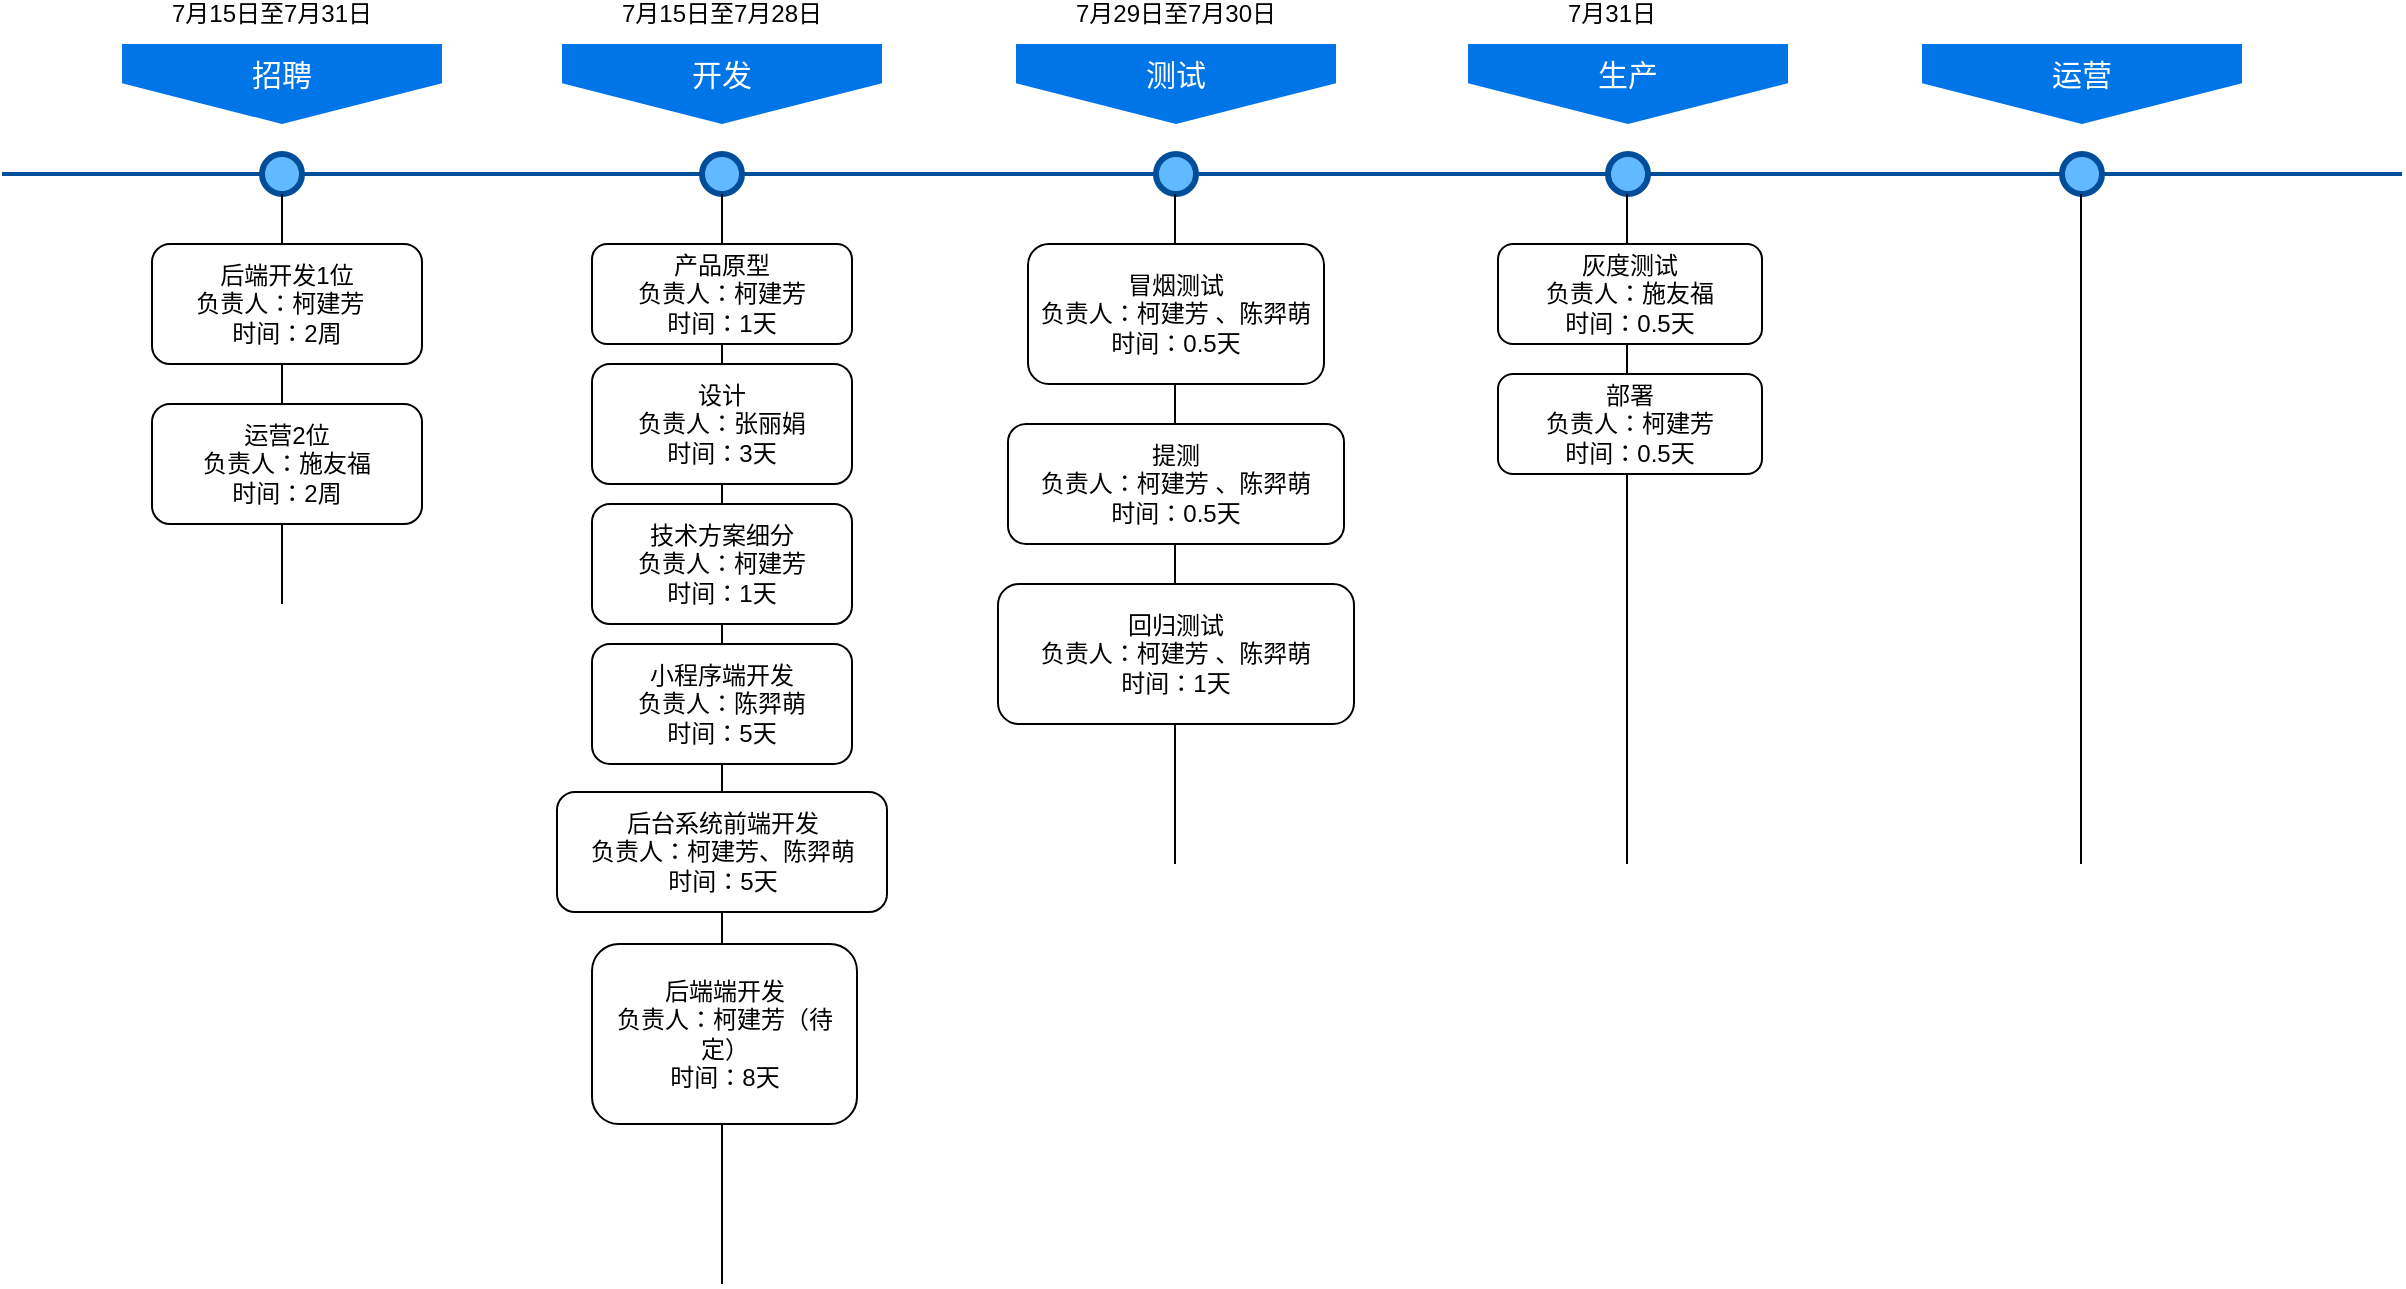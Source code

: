 <mxfile version="14.8.6" type="github">
  <diagram name="Page-1" id="82e54ff1-d628-8f03-85c4-9753963a91cd">
    <mxGraphModel dx="2046" dy="566" grid="1" gridSize="10" guides="1" tooltips="1" connect="1" arrows="1" fold="1" page="1" pageScale="1" pageWidth="1100" pageHeight="850" background="none" math="0" shadow="0">
      <root>
        <mxCell id="0" />
        <mxCell id="1" parent="0" />
        <mxCell id="4ec97bd9e5d20128-1" value="" style="line;strokeWidth=2;html=1;fillColor=none;fontSize=28;fontColor=#004D99;strokeColor=#004D99;" parent="1" vertex="1">
          <mxGeometry x="-160" y="400" width="1200" height="10" as="geometry" />
        </mxCell>
        <mxCell id="4ec97bd9e5d20128-5" value="开发" style="shape=offPageConnector;whiteSpace=wrap;html=1;fillColor=#0075E8;fontSize=15;fontColor=#FFFFFF;size=0.509;verticalAlign=top;strokeColor=none;" parent="1" vertex="1">
          <mxGeometry x="120" y="340" width="160" height="40" as="geometry" />
        </mxCell>
        <mxCell id="4ec97bd9e5d20128-6" value="生产" style="shape=offPageConnector;whiteSpace=wrap;html=1;fillColor=#0075E8;fontSize=15;fontColor=#FFFFFF;size=0.509;verticalAlign=top;strokeColor=none;" parent="1" vertex="1">
          <mxGeometry x="573" y="340" width="160" height="40" as="geometry" />
        </mxCell>
        <mxCell id="4ec97bd9e5d20128-9" value="" style="ellipse;whiteSpace=wrap;html=1;fillColor=#61BAFF;fontSize=28;fontColor=#004D99;strokeWidth=3;strokeColor=#004D99;" parent="1" vertex="1">
          <mxGeometry x="190" y="395" width="20" height="20" as="geometry" />
        </mxCell>
        <mxCell id="4ec97bd9e5d20128-10" value="" style="ellipse;whiteSpace=wrap;html=1;fillColor=#61BAFF;fontSize=28;fontColor=#004D99;strokeWidth=3;strokeColor=#004D99;" parent="1" vertex="1">
          <mxGeometry x="417" y="395" width="20" height="20" as="geometry" />
        </mxCell>
        <mxCell id="4ec97bd9e5d20128-11" value="" style="ellipse;whiteSpace=wrap;html=1;fillColor=#61BAFF;fontSize=28;fontColor=#004D99;strokeWidth=3;strokeColor=#004D99;" parent="1" vertex="1">
          <mxGeometry x="643" y="395" width="20" height="20" as="geometry" />
        </mxCell>
        <mxCell id="4ec97bd9e5d20128-13" value="" style="ellipse;whiteSpace=wrap;html=1;fillColor=#61BAFF;fontSize=28;fontColor=#004D99;strokeWidth=3;strokeColor=#004D99;" parent="1" vertex="1">
          <mxGeometry x="870" y="395" width="20" height="20" as="geometry" />
        </mxCell>
        <mxCell id="QWgCJ-kHNdrtLBkYrEFJ-2" value="" style="endArrow=none;html=1;entryX=0.5;entryY=1;entryDx=0;entryDy=0;" edge="1" parent="1" target="4ec97bd9e5d20128-9">
          <mxGeometry width="50" height="50" relative="1" as="geometry">
            <mxPoint x="200" y="960" as="sourcePoint" />
            <mxPoint x="230" y="430" as="targetPoint" />
          </mxGeometry>
        </mxCell>
        <mxCell id="QWgCJ-kHNdrtLBkYrEFJ-3" value="产品原型&lt;br&gt;负责人：柯建芳&lt;br&gt;时间：1天" style="rounded=1;whiteSpace=wrap;html=1;" vertex="1" parent="1">
          <mxGeometry x="135" y="440" width="130" height="50" as="geometry" />
        </mxCell>
        <mxCell id="QWgCJ-kHNdrtLBkYrEFJ-4" value="测试" style="shape=offPageConnector;whiteSpace=wrap;html=1;fillColor=#0075E8;fontSize=15;fontColor=#FFFFFF;size=0.509;verticalAlign=top;strokeColor=none;" vertex="1" parent="1">
          <mxGeometry x="347" y="340" width="160" height="40" as="geometry" />
        </mxCell>
        <mxCell id="QWgCJ-kHNdrtLBkYrEFJ-5" value="运营" style="shape=offPageConnector;whiteSpace=wrap;html=1;fillColor=#0075E8;fontSize=15;fontColor=#FFFFFF;size=0.509;verticalAlign=top;strokeColor=none;" vertex="1" parent="1">
          <mxGeometry x="800" y="340" width="160" height="40" as="geometry" />
        </mxCell>
        <mxCell id="QWgCJ-kHNdrtLBkYrEFJ-15" value="招聘" style="shape=offPageConnector;whiteSpace=wrap;html=1;fillColor=#0075E8;fontSize=15;fontColor=#FFFFFF;size=0.509;verticalAlign=top;strokeColor=none;" vertex="1" parent="1">
          <mxGeometry x="-100" y="340" width="160" height="40" as="geometry" />
        </mxCell>
        <mxCell id="QWgCJ-kHNdrtLBkYrEFJ-16" value="" style="ellipse;whiteSpace=wrap;html=1;fillColor=#61BAFF;fontSize=28;fontColor=#004D99;strokeWidth=3;strokeColor=#004D99;" vertex="1" parent="1">
          <mxGeometry x="-30" y="395" width="20" height="20" as="geometry" />
        </mxCell>
        <mxCell id="QWgCJ-kHNdrtLBkYrEFJ-17" value="" style="endArrow=none;html=1;entryX=0.5;entryY=1;entryDx=0;entryDy=0;" edge="1" parent="1">
          <mxGeometry width="50" height="50" relative="1" as="geometry">
            <mxPoint x="-20" y="620" as="sourcePoint" />
            <mxPoint x="-20" y="415" as="targetPoint" />
          </mxGeometry>
        </mxCell>
        <mxCell id="QWgCJ-kHNdrtLBkYrEFJ-18" value="后端开发1位&lt;br&gt;负责人：柯建芳&amp;nbsp;&amp;nbsp;&lt;br&gt;时间：2周" style="rounded=1;whiteSpace=wrap;html=1;" vertex="1" parent="1">
          <mxGeometry x="-85" y="440" width="135" height="60" as="geometry" />
        </mxCell>
        <mxCell id="QWgCJ-kHNdrtLBkYrEFJ-19" value="运营2位&lt;br&gt;负责人：施友福&lt;br&gt;时间：2周" style="rounded=1;whiteSpace=wrap;html=1;" vertex="1" parent="1">
          <mxGeometry x="-85" y="520" width="135" height="60" as="geometry" />
        </mxCell>
        <mxCell id="QWgCJ-kHNdrtLBkYrEFJ-20" value="设计&lt;br&gt;负责人：张丽娟&lt;br&gt;时间：3天" style="rounded=1;whiteSpace=wrap;html=1;" vertex="1" parent="1">
          <mxGeometry x="135" y="500" width="130" height="60" as="geometry" />
        </mxCell>
        <mxCell id="QWgCJ-kHNdrtLBkYrEFJ-21" value="技术方案细分&lt;br&gt;负责人：柯建芳&lt;br&gt;时间：1天" style="rounded=1;whiteSpace=wrap;html=1;" vertex="1" parent="1">
          <mxGeometry x="135" y="570" width="130" height="60" as="geometry" />
        </mxCell>
        <mxCell id="QWgCJ-kHNdrtLBkYrEFJ-23" value="小程序端开发&lt;br&gt;负责人：陈羿萌&lt;br&gt;时间：5天" style="rounded=1;whiteSpace=wrap;html=1;" vertex="1" parent="1">
          <mxGeometry x="135" y="640" width="130" height="60" as="geometry" />
        </mxCell>
        <mxCell id="QWgCJ-kHNdrtLBkYrEFJ-24" value="后端端开发&lt;br&gt;负责人：柯建芳（待定）&lt;br&gt;时间：8天" style="rounded=1;whiteSpace=wrap;html=1;" vertex="1" parent="1">
          <mxGeometry x="135" y="790" width="132.5" height="90" as="geometry" />
        </mxCell>
        <mxCell id="QWgCJ-kHNdrtLBkYrEFJ-25" value="" style="endArrow=none;html=1;entryX=0.5;entryY=1;entryDx=0;entryDy=0;" edge="1" parent="1">
          <mxGeometry width="50" height="50" relative="1" as="geometry">
            <mxPoint x="426.5" y="750" as="sourcePoint" />
            <mxPoint x="426.5" y="415" as="targetPoint" />
          </mxGeometry>
        </mxCell>
        <mxCell id="QWgCJ-kHNdrtLBkYrEFJ-26" value="冒烟测试&lt;br&gt;负责人：柯建芳 、陈羿萌&lt;br&gt;时间：0.5天" style="rounded=1;whiteSpace=wrap;html=1;" vertex="1" parent="1">
          <mxGeometry x="353" y="440" width="148" height="70" as="geometry" />
        </mxCell>
        <mxCell id="QWgCJ-kHNdrtLBkYrEFJ-27" value="提测&lt;br&gt;负责人：柯建芳 、陈羿萌&lt;br&gt;时间：0.5天" style="rounded=1;whiteSpace=wrap;html=1;" vertex="1" parent="1">
          <mxGeometry x="343" y="530" width="168" height="60" as="geometry" />
        </mxCell>
        <mxCell id="QWgCJ-kHNdrtLBkYrEFJ-28" value="回归测试&lt;br&gt;负责人：柯建芳 、陈羿萌&lt;br&gt;时间：1天" style="rounded=1;whiteSpace=wrap;html=1;" vertex="1" parent="1">
          <mxGeometry x="338" y="610" width="178" height="70" as="geometry" />
        </mxCell>
        <mxCell id="QWgCJ-kHNdrtLBkYrEFJ-30" value="" style="endArrow=none;html=1;entryX=0.5;entryY=1;entryDx=0;entryDy=0;" edge="1" parent="1">
          <mxGeometry width="50" height="50" relative="1" as="geometry">
            <mxPoint x="652.5" y="750" as="sourcePoint" />
            <mxPoint x="652.5" y="415" as="targetPoint" />
          </mxGeometry>
        </mxCell>
        <mxCell id="QWgCJ-kHNdrtLBkYrEFJ-31" value="灰度测试&lt;br&gt;负责人：施友福&lt;br&gt;时间：0.5天" style="rounded=1;whiteSpace=wrap;html=1;" vertex="1" parent="1">
          <mxGeometry x="588" y="440" width="132" height="50" as="geometry" />
        </mxCell>
        <mxCell id="QWgCJ-kHNdrtLBkYrEFJ-32" value="后台系统前端开发&lt;br&gt;负责人：柯建芳、陈羿萌&lt;br&gt;时间：5天" style="rounded=1;whiteSpace=wrap;html=1;" vertex="1" parent="1">
          <mxGeometry x="117.5" y="714" width="165" height="60" as="geometry" />
        </mxCell>
        <mxCell id="QWgCJ-kHNdrtLBkYrEFJ-33" value="" style="endArrow=none;html=1;entryX=0.5;entryY=1;entryDx=0;entryDy=0;" edge="1" parent="1">
          <mxGeometry width="50" height="50" relative="1" as="geometry">
            <mxPoint x="879.5" y="750" as="sourcePoint" />
            <mxPoint x="879.5" y="415" as="targetPoint" />
          </mxGeometry>
        </mxCell>
        <mxCell id="QWgCJ-kHNdrtLBkYrEFJ-36" value="7月15日至7月31日" style="text;html=1;strokeColor=none;fillColor=none;align=center;verticalAlign=middle;whiteSpace=wrap;rounded=0;" vertex="1" parent="1">
          <mxGeometry x="-90" y="320" width="130" height="10" as="geometry" />
        </mxCell>
        <mxCell id="QWgCJ-kHNdrtLBkYrEFJ-37" value="7月15日至7月28日" style="text;html=1;strokeColor=none;fillColor=none;align=center;verticalAlign=middle;whiteSpace=wrap;rounded=0;" vertex="1" parent="1">
          <mxGeometry x="135" y="320" width="130" height="10" as="geometry" />
        </mxCell>
        <mxCell id="QWgCJ-kHNdrtLBkYrEFJ-38" value="7月29日至7月30日" style="text;html=1;strokeColor=none;fillColor=none;align=center;verticalAlign=middle;whiteSpace=wrap;rounded=0;" vertex="1" parent="1">
          <mxGeometry x="362" y="320" width="130" height="10" as="geometry" />
        </mxCell>
        <mxCell id="QWgCJ-kHNdrtLBkYrEFJ-39" value="7月31日" style="text;html=1;strokeColor=none;fillColor=none;align=center;verticalAlign=middle;whiteSpace=wrap;rounded=0;" vertex="1" parent="1">
          <mxGeometry x="580" y="320" width="130" height="10" as="geometry" />
        </mxCell>
        <mxCell id="QWgCJ-kHNdrtLBkYrEFJ-40" value="部署&lt;br&gt;负责人：柯建芳&lt;br&gt;时间：0.5天" style="rounded=1;whiteSpace=wrap;html=1;" vertex="1" parent="1">
          <mxGeometry x="588" y="505" width="132" height="50" as="geometry" />
        </mxCell>
      </root>
    </mxGraphModel>
  </diagram>
</mxfile>

